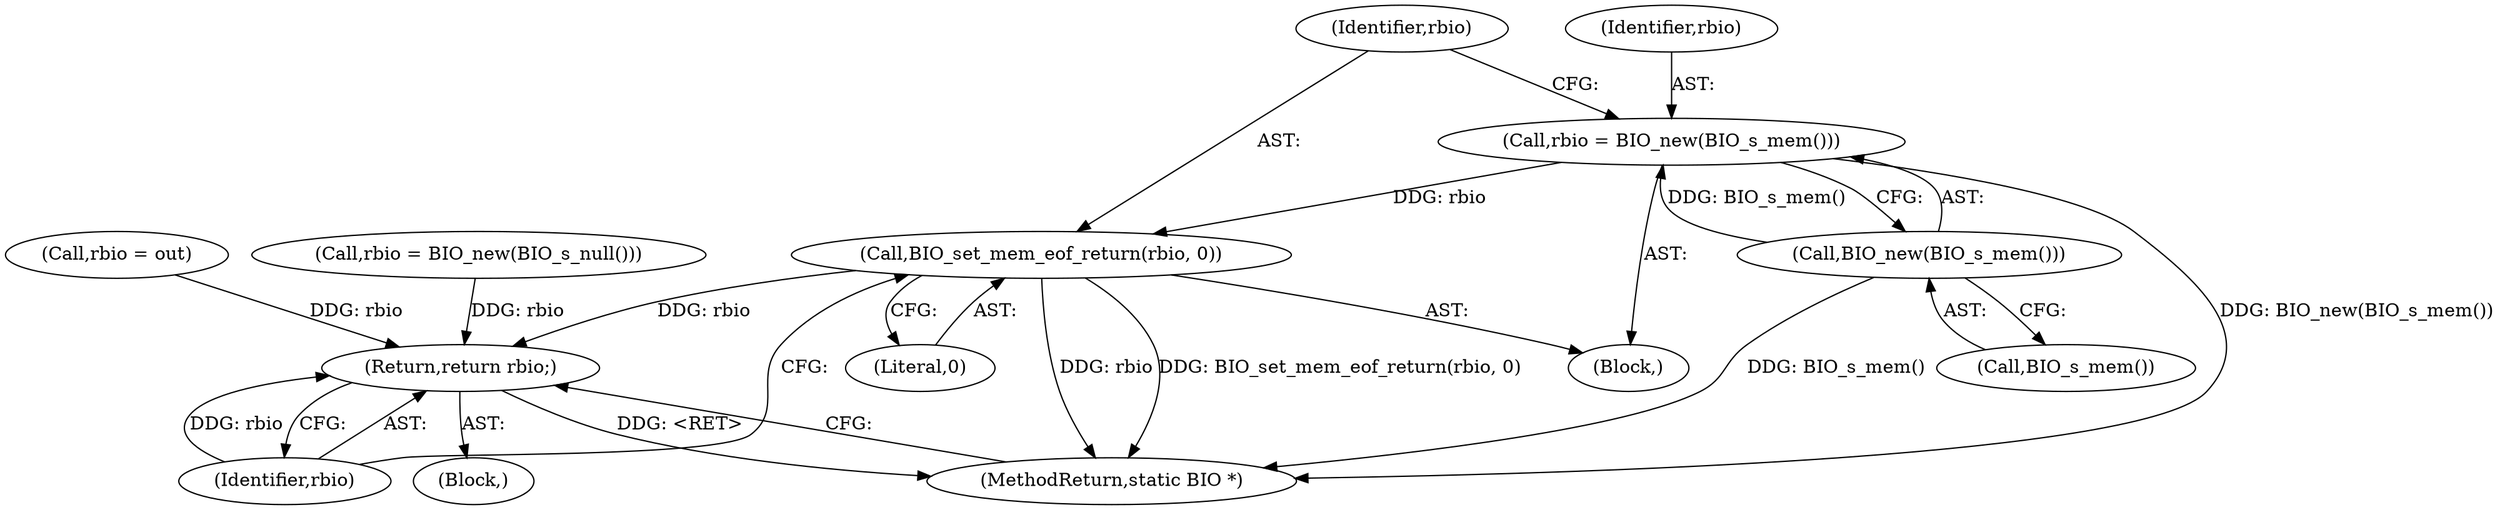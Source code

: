 digraph "0_openssl_cd30f03ac5bf2962f44bd02ae8d88245dff2f12c_0@pointer" {
"1000124" [label="(Call,BIO_set_mem_eof_return(rbio, 0))"];
"1000120" [label="(Call,rbio = BIO_new(BIO_s_mem()))"];
"1000122" [label="(Call,BIO_new(BIO_s_mem()))"];
"1000131" [label="(Return,return rbio;)"];
"1000133" [label="(MethodReturn,static BIO *)"];
"1000122" [label="(Call,BIO_new(BIO_s_mem()))"];
"1000119" [label="(Block,)"];
"1000104" [label="(Block,)"];
"1000128" [label="(Call,rbio = out)"];
"1000126" [label="(Literal,0)"];
"1000125" [label="(Identifier,rbio)"];
"1000121" [label="(Identifier,rbio)"];
"1000110" [label="(Call,rbio = BIO_new(BIO_s_null()))"];
"1000132" [label="(Identifier,rbio)"];
"1000123" [label="(Call,BIO_s_mem())"];
"1000124" [label="(Call,BIO_set_mem_eof_return(rbio, 0))"];
"1000120" [label="(Call,rbio = BIO_new(BIO_s_mem()))"];
"1000131" [label="(Return,return rbio;)"];
"1000124" -> "1000119"  [label="AST: "];
"1000124" -> "1000126"  [label="CFG: "];
"1000125" -> "1000124"  [label="AST: "];
"1000126" -> "1000124"  [label="AST: "];
"1000132" -> "1000124"  [label="CFG: "];
"1000124" -> "1000133"  [label="DDG: rbio"];
"1000124" -> "1000133"  [label="DDG: BIO_set_mem_eof_return(rbio, 0)"];
"1000120" -> "1000124"  [label="DDG: rbio"];
"1000124" -> "1000131"  [label="DDG: rbio"];
"1000120" -> "1000119"  [label="AST: "];
"1000120" -> "1000122"  [label="CFG: "];
"1000121" -> "1000120"  [label="AST: "];
"1000122" -> "1000120"  [label="AST: "];
"1000125" -> "1000120"  [label="CFG: "];
"1000120" -> "1000133"  [label="DDG: BIO_new(BIO_s_mem())"];
"1000122" -> "1000120"  [label="DDG: BIO_s_mem()"];
"1000122" -> "1000123"  [label="CFG: "];
"1000123" -> "1000122"  [label="AST: "];
"1000122" -> "1000133"  [label="DDG: BIO_s_mem()"];
"1000131" -> "1000104"  [label="AST: "];
"1000131" -> "1000132"  [label="CFG: "];
"1000132" -> "1000131"  [label="AST: "];
"1000133" -> "1000131"  [label="CFG: "];
"1000131" -> "1000133"  [label="DDG: <RET>"];
"1000132" -> "1000131"  [label="DDG: rbio"];
"1000128" -> "1000131"  [label="DDG: rbio"];
"1000110" -> "1000131"  [label="DDG: rbio"];
}
